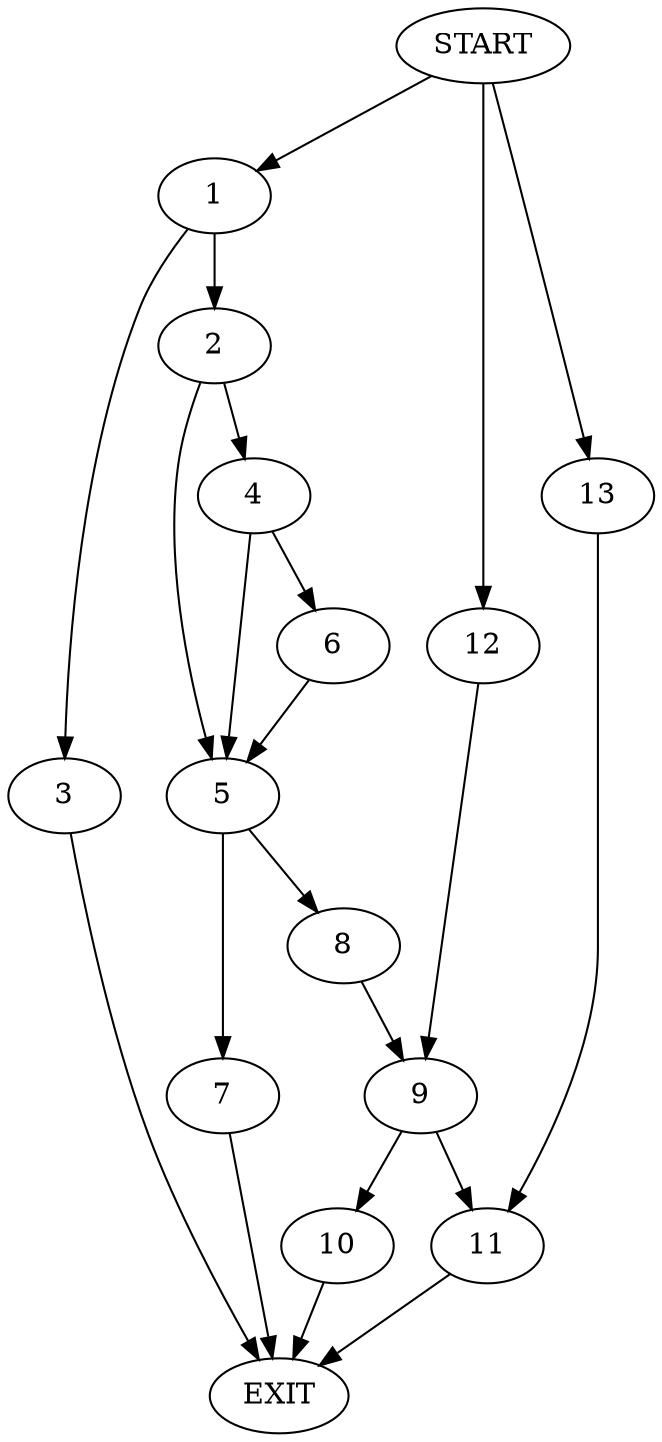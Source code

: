 digraph {
0 [label="START"]
14 [label="EXIT"]
0 -> 1
1 -> 2
1 -> 3
2 -> 4
2 -> 5
3 -> 14
4 -> 5
4 -> 6
5 -> 7
5 -> 8
6 -> 5
8 -> 9
7 -> 14
9 -> 10
9 -> 11
0 -> 12
12 -> 9
10 -> 14
11 -> 14
0 -> 13
13 -> 11
}

